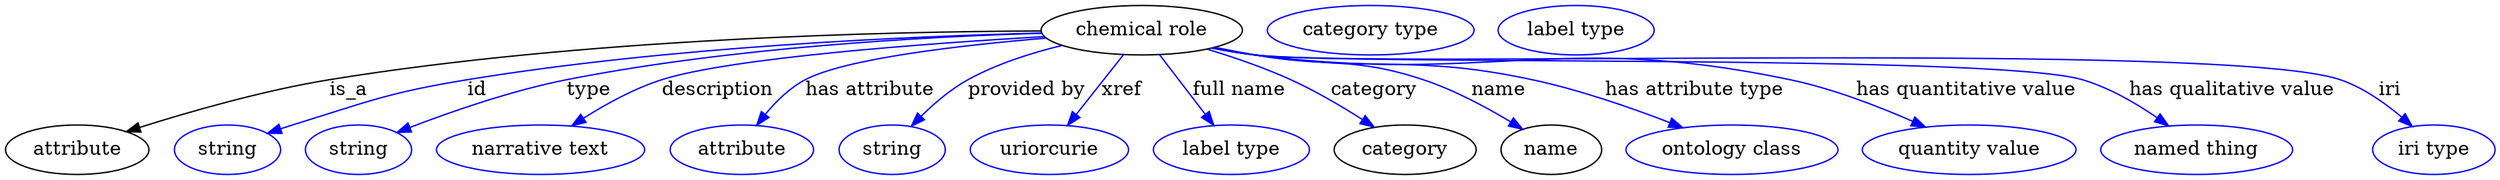 digraph {
	graph [bb="0,0,1802.2,123"];
	node [label="\N"];
	"chemical role"	[height=0.5,
		label="chemical role",
		pos="821,105",
		width=2.022];
	attribute	[height=0.5,
		pos="51.995,18",
		width=1.4443];
	"chemical role" -> attribute	[label=is_a,
		lp="253,61.5",
		pos="e,88.065,31.027 747.91,104.18 637.14,103.43 420.43,97.927 239,69 189.95,61.18 135.21,45.724 97.692,34.056"];
	id	[color=blue,
		height=0.5,
		label=string,
		pos="160,18",
		width=1.0652];
	"chemical role" -> id	[color=blue,
		label=id,
		lp="341,61.5",
		pos="e,189.38,29.714 748.31,102.95 652.69,100.61 479.72,93.108 334,69 286.72,61.179 234.05,44.941 199.17,33.085",
		style=solid];
	type	[color=blue,
		height=0.5,
		label=string,
		pos="255,18",
		width=1.0652];
	"chemical role" -> type	[color=blue,
		label=type,
		lp="422,61.5",
		pos="e,282.82,30.512 748.7,102.84 665.35,100.36 524.58,92.681 406,69 366.34,61.081 322.64,45.86 292.5,34.283",
		style=solid];
	description	[color=blue,
		height=0.5,
		label="narrative text",
		pos="387,18",
		width=2.0943];
	"chemical role" -> description	[color=blue,
		label=description,
		lp="514.5,61.5",
		pos="e,409.38,35.41 750.57,100.38 664.39,95.349 523.78,85.008 474,69 454.12,62.611 433.8,51.251 417.79,40.971",
		style=solid];
	"has attribute"	[color=blue,
		height=0.5,
		label=attribute,
		pos="532,18",
		width=1.4443];
	"chemical role" -> "has attribute"	[color=blue,
		label="has attribute",
		lp="624,61.5",
		pos="e,542.46,35.753 751.87,99.345 690.61,94.275 606.44,84.716 577,69 565.84,63.046 556.07,53.184 548.51,43.784",
		style=solid];
	"provided by"	[color=blue,
		height=0.5,
		label=string,
		pos="640,18",
		width=1.0652];
	"chemical role" -> "provided by"	[color=blue,
		label="provided by",
		lp="737.5,61.5",
		pos="e,653.9,35.117 763.3,93.935 741.05,88.554 715.96,80.575 695,69 682.52,62.111 670.56,51.857 661.01,42.425",
		style=solid];
	xref	[color=blue,
		height=0.5,
		label=uriorcurie,
		pos="754,18",
		width=1.5887];
	"chemical role" -> xref	[color=blue,
		label=xref,
		lp="806.5,61.5",
		pos="e,767.2,35.758 807.76,87.207 798.03,74.866 784.65,57.894 773.68,43.967",
		style=solid];
	"full name"	[color=blue,
		height=0.5,
		label="label type",
		pos="886,18",
		width=1.5707];
	"chemical role" -> "full name"	[color=blue,
		label="full name",
		lp="891.5,61.5",
		pos="e,873.18,35.758 833.84,87.207 843.27,74.866 856.25,57.894 866.9,43.967",
		style=solid];
	category	[height=0.5,
		pos="1012,18",
		width=1.4263];
	"chemical role" -> category	[color=blue,
		label=category,
		lp="989.5,61.5",
		pos="e,989.86,34.247 868.4,91.205 887.58,85.37 909.72,77.79 929,69 947.04,60.774 966.06,49.524 981.34,39.778",
		style=solid];
	name	[height=0.5,
		pos="1118,18",
		width=1.011];
	"chemical role" -> name	[color=blue,
		label=name,
		lp="1080,61.5",
		pos="e,1097.2,32.941 873.84,92.575 883.52,90.616 893.55,88.675 903,87 956.96,77.433 972.97,86.236 1025,69 1047.4,61.588 1070.7,49.007 \
1088.4,38.32",
		style=solid];
	"has attribute type"	[color=blue,
		height=0.5,
		label="ontology class",
		pos="1249,18",
		width=2.1304];
	"chemical role" -> "has attribute type"	[color=blue,
		label="has attribute type",
		lp="1222,61.5",
		pos="e,1213.3,34.022 872.89,92.302 882.85,90.324 893.22,88.447 903,87 991.72,73.875 1016.3,87.757 1104,69 1138.2,61.677 1175.6,48.685 \
1203.8,37.78",
		style=solid];
	"has quantitative value"	[color=blue,
		height=0.5,
		label="quantity value",
		pos="1421,18",
		width=2.1484];
	"chemical role" -> "has quantitative value"	[color=blue,
		label="has quantitative value",
		lp="1419,61.5",
		pos="e,1389.3,34.506 871.96,92.134 882.19,90.121 892.9,88.273 903,87 1074.3,65.411 1122,104.44 1291,69 1321.8,62.529 1355,49.685 1380.1,\
38.636",
		style=solid];
	"has qualitative value"	[color=blue,
		height=0.5,
		label="named thing",
		pos="1586,18",
		width=1.9318];
	"chemical role" -> "has qualitative value"	[color=blue,
		label="has qualitative value",
		lp="1611.5,61.5",
		pos="e,1565.6,35.411 871.95,92.003 882.18,90 892.89,88.19 903,87 969.23,79.201 1439,87.822 1503,69 1522.4,63.285 1541.9,51.89 1557.1,\
41.419",
		style=solid];
	iri	[color=blue,
		height=0.5,
		label="iri type",
		pos="1758,18",
		width=1.2277];
	"chemical role" -> iri	[color=blue,
		label=iri,
		lp="1726,61.5",
		pos="e,1742.3,34.939 871.5,92.032 881.86,89.999 892.74,88.171 903,87 989.9,77.081 1607.2,97.214 1690,69 1706.6,63.339 1722.6,52.031 1734.8,\
41.599",
		style=solid];
	"named thing_category"	[color=blue,
		height=0.5,
		label="category type",
		pos="987,105",
		width=2.0762];
	attribute_name	[color=blue,
		height=0.5,
		label="label type",
		pos="1136,105",
		width=1.5707];
}
